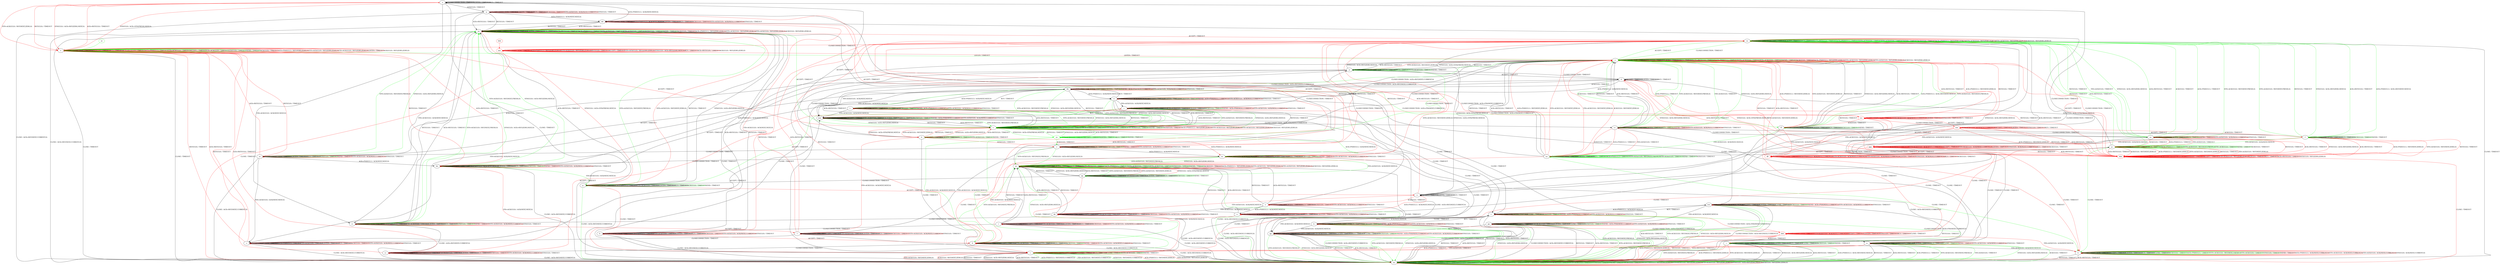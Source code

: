 digraph "" {
	graph ["Incoming time"=0.003787517547607422,
		"Outgoing time"=0.04923534393310547,
		Output="{'States': 60, 'Transitions': 867, 'Filename': '../results/tcp_preset_100/TCP_Linux_Server-TCP_Windows8_Server-1.dot'}",
		Reference="{'States': 58, 'Transitions': 685, 'Filename': '../subjects/tcp/TCP_Linux_Server.dot'}",
		Solver=yices,
		Updated="{'States': 39, 'Transitions': 495, 'Filename': '../subjects/tcp/TCP_Windows8_Server.dot'}",
		"f-measure"=0.64,
		precision=0.6915254237288135,
		recall=0.5956204379562043
	];
	a -> a	[key=0,
		label="CLOSECONNECTION / TIMEOUT"];
	a -> a	[key=1,
		label="LISTEN / TIMEOUT"];
	a -> a	[key=2,
		label="RCV / TIMEOUT"];
	a -> c	[key=0,
		label="CLOSE / TIMEOUT"];
	a -> q	[key=0,
		label="ACK(V,V,0) / TIMEOUT"];
	a -> x	[key=0,
		color=red,
		label="SYN+ACK(V,V,0) / RST(NEXT,ZERO,0)"];
	a -> x	[key=1,
		color=red,
		label="RST(V,V,0) / TIMEOUT"];
	a -> x	[key=2,
		color=red,
		label="SYN(V,V,0) / ACK+RST(ZERO,NEXT,0)"];
	a -> x	[key=3,
		color=red,
		label="ACK+RST(V,V,0) / TIMEOUT"];
	a -> dd	[key=0,
		label="ACK+PSH(V,V,1) / ACK(NEXT,NEXT,0)"];
	a -> rr	[key=0,
		label="FIN+ACK(V,V,0) / ACK(NEXT,NEXT,0)"];
	a -> tt	[key=0,
		label="ACCEPT / TIMEOUT"];
	b -> b	[key=0,
		label="CLOSECONNECTION / TIMEOUT"];
	b -> b	[key=1,
		label="ACCEPT / TIMEOUT"];
	b -> b	[key=2,
		label="LISTEN / TIMEOUT"];
	b -> b	[key=3,
		label="RCV / TIMEOUT"];
	b -> b	[key=4,
		label="CLOSE / TIMEOUT"];
	b -> b	[key=5,
		label="ACK(V,V,0) / TIMEOUT"];
	b -> b	[key=6,
		color=green,
		label="ACK+PSH(V,V,1) / TIMEOUT"];
	b -> b	[key=7,
		color=green,
		label="SYN+ACK(V,V,0) / RST(NEXT,FRESH,0)"];
	b -> b	[key=8,
		color=green,
		label="FIN+ACK(V,V,0) / TIMEOUT"];
	b -> b	[key=9,
		color=green,
		label="SYN(V,V,0) / TIMEOUT"];
	b -> b	[key=10,
		color=green,
		label="SEND / TIMEOUT"];
	b -> b	[key=11,
		color=red,
		label="ACK+PSH(V,V,1) / ACK(NEXT,CURRENT,0)"];
	b -> b	[key=12,
		color=red,
		label="SYN+ACK(V,V,0) / ACK(NEXT,CURRENT,0)"];
	b -> b	[key=13,
		color=red,
		label="FIN+ACK(V,V,0) / ACK(NEXT,CURRENT,0)"];
	b -> b	[key=14,
		color=red,
		label="SYN(V,V,0) / ACK(NEXT,CURRENT,0)"];
	b -> nn	[key=0,
		label="RST(V,V,0) / TIMEOUT"];
	b -> nn	[key=1,
		label="ACK+RST(V,V,0) / TIMEOUT"];
	c -> c	[key=0,
		label="CLOSECONNECTION / TIMEOUT"];
	c -> c	[key=1,
		label="ACCEPT / TIMEOUT"];
	c -> c	[key=2,
		label="LISTEN / TIMEOUT"];
	c -> c	[key=3,
		label="RCV / TIMEOUT"];
	c -> c	[key=4,
		label="CLOSE / TIMEOUT"];
	c -> c	[key=5,
		color=green,
		label="SYN+ACK(V,V,0) / TIMEOUT"];
	c -> c	[key=6,
		color=green,
		label="SEND / TIMEOUT"];
	c -> nn	[key=0,
		label="RST(V,V,0) / TIMEOUT"];
	c -> nn	[key=1,
		label="SYN(V,V,0) / ACK+RST(ZERO,NEXT,0)"];
	c -> nn	[key=2,
		label="ACK+RST(V,V,0) / TIMEOUT"];
	c -> nn	[key=3,
		color=green,
		label="ACK+PSH(V,V,1) / RST(NEXT,CURRENT,0)"];
	c -> nn	[key=4,
		color=green,
		label="FIN+ACK(V,V,0) / RST(NEXT,CURRENT,0)"];
	c -> nn	[key=5,
		color=green,
		label="ACK(V,V,0) / RST(NEXT,CURRENT,0)"];
	c -> nn	[key=6,
		color=red,
		label="ACK+PSH(V,V,1) / RST(NEXT,ZERO,0)"];
	c -> nn	[key=7,
		color=red,
		label="SYN+ACK(V,V,0) / RST(NEXT,ZERO,0)"];
	c -> nn	[key=8,
		color=red,
		label="FIN+ACK(V,V,0) / RST(NEXT,ZERO,0)"];
	c -> nn	[key=9,
		color=red,
		label="ACK(V,V,0) / RST(NEXT,ZERO,0)"];
	d -> c	[key=0,
		label="CLOSE / TIMEOUT"];
	d -> d	[key=0,
		label="ACCEPT / TIMEOUT"];
	d -> d	[key=1,
		label="LISTEN / TIMEOUT"];
	d -> d	[key=2,
		label="RCV / TIMEOUT"];
	d -> p	[key=0,
		label="CLOSECONNECTION / TIMEOUT"];
	d -> bb	[key=0,
		label="ACK(V,V,0) / TIMEOUT"];
	d -> ii	[key=0,
		label="ACK+PSH(V,V,1) / ACK(NEXT,NEXT,0)"];
	d -> mm	[key=0,
		label="FIN+ACK(V,V,0) / ACK(NEXT,NEXT,0)"];
	bbb	[color=red];
	d -> bbb	[key=0,
		color=red,
		label="SYN+ACK(V,V,0) / RST(NEXT,ZERO,0)"];
	d -> bbb	[key=1,
		color=red,
		label="RST(V,V,0) / TIMEOUT"];
	d -> bbb	[key=2,
		color=red,
		label="SYN(V,V,0) / ACK+RST(ZERO,NEXT,0)"];
	d -> bbb	[key=3,
		color=red,
		label="ACK+RST(V,V,0) / TIMEOUT"];
	e -> e	[key=0,
		label="ACCEPT / TIMEOUT"];
	e -> e	[key=1,
		label="LISTEN / TIMEOUT"];
	e -> e	[key=2,
		label="RCV / TIMEOUT"];
	e -> e	[key=3,
		label="ACK(V,V,0) / TIMEOUT"];
	e -> e	[key=4,
		color=red,
		label="SYN+ACK(V,V,0) / ACK(NEXT,CURRENT,0)"];
	e -> e	[key=5,
		color=red,
		label="SYN(V,V,0) / TIMEOUT"];
	e -> q	[key=0,
		label="CLOSECONNECTION / TIMEOUT"];
	e -> u	[key=0,
		label="ACK+PSH(V,V,1) / ACK(NEXT,NEXT,0)"];
	e -> ee	[key=0,
		label="RST(V,V,0) / TIMEOUT"];
	e -> ee	[key=1,
		label="ACK+RST(V,V,0) / TIMEOUT"];
	e -> kk	[key=0,
		label="FIN+ACK(V,V,0) / ACK(NEXT,NEXT,0)"];
	e -> nn	[key=0,
		label="CLOSE / ACK+RST(NEXT,CURRENT,0)"];
	f -> f	[key=0,
		label="ACCEPT / TIMEOUT"];
	f -> f	[key=1,
		label="LISTEN / TIMEOUT"];
	f -> f	[key=2,
		label="RCV / TIMEOUT"];
	f -> f	[key=3,
		label="ACK(V,V,0) / TIMEOUT"];
	f -> f	[key=4,
		color=green,
		label="SEND / TIMEOUT"];
	f -> i	[key=0,
		label="CLOSE / TIMEOUT"];
	f -> m	[key=0,
		color=green,
		label="ACK+PSH(V,V,1) / ACK+RST(NEXT,NEXT,0)"];
	f -> m	[key=1,
		color=green,
		label="SYN+ACK(V,V,0) / RST(NEXT,FRESH,0)"];
	f -> m	[key=2,
		color=green,
		label="RST(V,V,0) / TIMEOUT"];
	f -> m	[key=3,
		color=green,
		label="SYN(V,V,0) / ACK+RST(ZERO,NEXT,0)"];
	f -> m	[key=4,
		color=green,
		label="ACK+RST(V,V,0) / TIMEOUT"];
	f -> ff	[key=0,
		label="CLOSECONNECTION / TIMEOUT"];
	f -> jj	[key=0,
		color=green,
		label="FIN+ACK(V,V,0) / ACK(NEXT,NEXT,0)"];
	f -> bbb	[key=0,
		color=red,
		label="ACK+PSH(V,V,1) / RST(NEXT,ZERO,0)"];
	f -> bbb	[key=1,
		color=red,
		label="SYN+ACK(V,V,0) / RST(NEXT,ZERO,0)"];
	f -> bbb	[key=2,
		color=red,
		label="RST(V,V,0) / TIMEOUT"];
	f -> bbb	[key=3,
		color=red,
		label="SYN(V,V,0) / ACK+RST(ZERO,NEXT,0)"];
	f -> bbb	[key=4,
		color=red,
		label="ACK+RST(V,V,0) / TIMEOUT"];
	ggg	[color=red];
	f -> ggg	[key=0,
		color=red,
		label="FIN+ACK(V,V,0) / ACK(NEXT,NEXT,0)"];
	g -> c	[key=0,
		color=red,
		label="CLOSE / TIMEOUT"];
	g -> g	[key=0,
		label="CLOSECONNECTION / TIMEOUT"];
	g -> g	[key=1,
		label="ACK+PSH(V,V,1) / TIMEOUT"];
	g -> g	[key=2,
		label="FIN+ACK(V,V,0) / TIMEOUT"];
	g -> g	[key=3,
		label="LISTEN / TIMEOUT"];
	g -> g	[key=4,
		label="RCV / TIMEOUT"];
	g -> g	[key=5,
		label="ACK(V,V,0) / TIMEOUT"];
	g -> g	[key=6,
		color=green,
		label="SEND / TIMEOUT"];
	g -> j	[key=0,
		color=green,
		label="ACCEPT / TIMEOUT"];
	g -> n	[key=0,
		color=red,
		label="ACCEPT / TIMEOUT"];
	g -> aa	[key=0,
		label="RST(V,V,0) / TIMEOUT"];
	g -> aa	[key=1,
		label="SYN(V,V,0) / ACK+RST(ZERO,NEXT,0)"];
	g -> aa	[key=2,
		label="ACK+RST(V,V,0) / TIMEOUT"];
	g -> aa	[key=3,
		color=green,
		label="SYN+ACK(V,V,0) / RST(NEXT,FRESH,0)"];
	g -> aa	[key=4,
		color=red,
		label="SYN+ACK(V,V,0) / RST(NEXT,ZERO,0)"];
	g -> nn	[key=0,
		color=green,
		label="CLOSE / ACK+RST(NEXT,CURRENT,0)"];
	h -> h	[key=0,
		label="CLOSECONNECTION / TIMEOUT"];
	h -> h	[key=1,
		label="ACK+PSH(V,V,1) / TIMEOUT"];
	h -> h	[key=2,
		label="FIN+ACK(V,V,0) / TIMEOUT"];
	h -> h	[key=3,
		label="LISTEN / TIMEOUT"];
	h -> h	[key=4,
		label="RCV / TIMEOUT"];
	h -> h	[key=5,
		label="ACK(V,V,0) / TIMEOUT"];
	h -> h	[key=6,
		color=red,
		label="SYN+ACK(V,V,0) / ACK(NEXT,CURRENT,0)"];
	h -> h	[key=7,
		color=red,
		label="SYN(V,V,0) / TIMEOUT"];
	h -> aa	[key=0,
		label="RST(V,V,0) / TIMEOUT"];
	h -> aa	[key=1,
		label="ACK+RST(V,V,0) / TIMEOUT"];
	h -> ll	[key=0,
		color=red,
		label="ACCEPT / TIMEOUT"];
	h -> nn	[key=0,
		label="CLOSE / ACK+RST(NEXT,CURRENT,0)"];
	i -> b	[key=0,
		label="FIN+ACK(V,V,0) / ACK(NEXT,NEXT,0)"];
	i -> i	[key=0,
		label="CLOSECONNECTION / TIMEOUT"];
	i -> i	[key=1,
		label="ACCEPT / TIMEOUT"];
	i -> i	[key=2,
		label="LISTEN / TIMEOUT"];
	i -> i	[key=3,
		label="RCV / TIMEOUT"];
	i -> i	[key=4,
		label="CLOSE / TIMEOUT"];
	i -> i	[key=5,
		label="ACK(V,V,0) / TIMEOUT"];
	i -> i	[key=6,
		color=green,
		label="SEND / TIMEOUT"];
	i -> nn	[key=0,
		label="RST(V,V,0) / TIMEOUT"];
	i -> nn	[key=1,
		label="SYN(V,V,0) / ACK+RST(ZERO,NEXT,0)"];
	i -> nn	[key=2,
		label="ACK+RST(V,V,0) / TIMEOUT"];
	i -> nn	[key=3,
		color=green,
		label="ACK+PSH(V,V,1) / ACK+RST(NEXT,NEXT,0)"];
	i -> nn	[key=4,
		color=green,
		label="SYN+ACK(V,V,0) / RST(NEXT,FRESH,0)"];
	i -> nn	[key=5,
		color=red,
		label="ACK+PSH(V,V,1) / RST(NEXT,ZERO,0)"];
	i -> nn	[key=6,
		color=red,
		label="SYN+ACK(V,V,0) / RST(NEXT,ZERO,0)"];
	j -> j	[key=0,
		label="ACK+PSH(V,V,1) / TIMEOUT"];
	j -> j	[key=1,
		label="ACCEPT / TIMEOUT"];
	j -> j	[key=2,
		label="FIN+ACK(V,V,0) / TIMEOUT"];
	j -> j	[key=3,
		label="LISTEN / TIMEOUT"];
	j -> j	[key=4,
		label="ACK(V,V,0) / TIMEOUT"];
	j -> j	[key=5,
		color=green,
		label="SEND / ACK+PSH(NEXT,CURRENT,1)"];
	j -> j	[key=6,
		color=red,
		label="SYN+ACK(V,V,0) / ACK(NEXT,CURRENT,0)"];
	j -> j	[key=7,
		color=red,
		label="SYN(V,V,0) / TIMEOUT"];
	j -> s	[key=0,
		label="RST(V,V,0) / TIMEOUT"];
	j -> s	[key=1,
		label="ACK+RST(V,V,0) / TIMEOUT"];
	j -> s	[key=2,
		color=green,
		label="SYN+ACK(V,V,0) / RST(NEXT,FRESH,0)"];
	j -> s	[key=3,
		color=green,
		label="SYN(V,V,0) / ACK+RST(ZERO,NEXT,0)"];
	j -> y	[key=0,
		label="CLOSECONNECTION / ACK+RST(NEXT,CURRENT,0)"];
	j -> mm	[key=0,
		label="RCV / TIMEOUT"];
	j -> pp	[key=0,
		label="CLOSE / TIMEOUT"];
	k -> k	[key=0,
		label="ACCEPT / TIMEOUT"];
	k -> k	[key=1,
		label="LISTEN / TIMEOUT"];
	k -> k	[key=2,
		label="RCV / TIMEOUT"];
	k -> k	[key=3,
		label="ACK(V,V,0) / TIMEOUT"];
	k -> k	[key=4,
		color=green,
		label="SEND / ACK+PSH(NEXT,CURRENT,1)"];
	k -> k	[key=5,
		color=red,
		label="SYN+ACK(V,V,0) / ACK(NEXT,CURRENT,0)"];
	k -> k	[key=6,
		color=red,
		label="SYN(V,V,0) / TIMEOUT"];
	k -> v	[key=0,
		label="ACK+PSH(V,V,1) / ACK(NEXT,NEXT,0)"];
	k -> v	[key=1,
		label="CLOSE / TIMEOUT"];
	k -> gg	[key=0,
		label="FIN+ACK(V,V,0) / ACK(NEXT,NEXT,0)"];
	k -> nn	[key=0,
		label="RST(V,V,0) / TIMEOUT"];
	k -> nn	[key=1,
		label="ACK+RST(V,V,0) / TIMEOUT"];
	k -> nn	[key=2,
		color=green,
		label="CLOSECONNECTION / ACK+RST(NEXT,CURRENT,0)"];
	k -> nn	[key=3,
		color=green,
		label="SYN+ACK(V,V,0) / RST(NEXT,FRESH,0)"];
	k -> nn	[key=4,
		color=green,
		label="SYN(V,V,0) / ACK+RST(ZERO,NEXT,0)"];
	ddd	[color=red];
	k -> ddd	[key=0,
		color=red,
		label="CLOSECONNECTION / ACK+FIN(NEXT,CURRENT,0)"];
	l -> l	[key=0,
		label="ACK+PSH(V,V,1) / TIMEOUT"];
	l -> l	[key=1,
		label="ACCEPT / TIMEOUT"];
	l -> l	[key=2,
		label="FIN+ACK(V,V,0) / TIMEOUT"];
	l -> l	[key=3,
		label="LISTEN / TIMEOUT"];
	l -> l	[key=4,
		label="RCV / TIMEOUT"];
	l -> l	[key=5,
		label="ACK(V,V,0) / TIMEOUT"];
	l -> l	[key=6,
		color=red,
		label="SYN+ACK(V,V,0) / ACK(NEXT,CURRENT,0)"];
	l -> l	[key=7,
		color=red,
		label="SYN(V,V,0) / TIMEOUT"];
	l -> m	[key=0,
		color=red,
		label="RST(V,V,0) / TIMEOUT"];
	l -> m	[key=1,
		color=red,
		label="ACK+RST(V,V,0) / TIMEOUT"];
	l -> z	[key=0,
		label="CLOSECONNECTION / TIMEOUT"];
	l -> nn	[key=0,
		label="CLOSE / ACK+RST(NEXT,CURRENT,0)"];
	m -> m	[key=0,
		label="RST(V,V,0) / TIMEOUT"];
	m -> m	[key=1,
		label="ACCEPT / TIMEOUT"];
	m -> m	[key=2,
		label="LISTEN / TIMEOUT"];
	m -> m	[key=3,
		label="RCV / TIMEOUT"];
	m -> m	[key=4,
		label="ACK+RST(V,V,0) / TIMEOUT"];
	m -> m	[key=5,
		color=green,
		label="ACK+PSH(V,V,1) / TIMEOUT"];
	m -> m	[key=6,
		color=green,
		label="SYN+ACK(V,V,0) / TIMEOUT"];
	m -> m	[key=7,
		color=green,
		label="FIN+ACK(V,V,0) / TIMEOUT"];
	m -> m	[key=8,
		color=green,
		label="SEND / TIMEOUT"];
	m -> m	[key=9,
		color=green,
		label="ACK(V,V,0) / TIMEOUT"];
	m -> m	[key=10,
		color=red,
		label="ACK+PSH(V,V,1) / RST(ZERO,ZERO,0)"];
	m -> m	[key=11,
		color=red,
		label="SYN+ACK(V,V,0) / RST(ZERO,ZERO,0)"];
	m -> m	[key=12,
		color=red,
		label="FIN+ACK(V,V,0) / RST(ZERO,ZERO,0)"];
	m -> m	[key=13,
		color=red,
		label="ACK(V,V,0) / RST(ZERO,ZERO,0)"];
	m -> n	[key=0,
		label="SYN(V,V,0) / ACK+SYN(FRESH,NEXT,0)"];
	m -> x	[key=0,
		color=red,
		label="CLOSECONNECTION / TIMEOUT"];
	m -> y	[key=0,
		color=green,
		label="CLOSECONNECTION / TIMEOUT"];
	m -> nn	[key=0,
		label="CLOSE / TIMEOUT"];
	n -> a	[key=0,
		label="CLOSECONNECTION / TIMEOUT"];
	n -> c	[key=0,
		label="CLOSE / TIMEOUT"];
	n -> e	[key=0,
		color=red,
		label="ACK(V,V,0) / TIMEOUT"];
	n -> m	[key=0,
		label="RST(V,V,0) / TIMEOUT"];
	n -> m	[key=1,
		label="SYN(V,V,0) / ACK+RST(ZERO,NEXT,0)"];
	n -> m	[key=2,
		label="ACK+RST(V,V,0) / TIMEOUT"];
	n -> m	[key=3,
		color=red,
		label="SYN+ACK(V,V,0) / RST(NEXT,ZERO,0)"];
	n -> n	[key=0,
		label="ACCEPT / TIMEOUT"];
	n -> n	[key=1,
		label="LISTEN / TIMEOUT"];
	n -> n	[key=2,
		label="RCV / TIMEOUT"];
	n -> u	[key=0,
		color=red,
		label="ACK+PSH(V,V,1) / ACK(NEXT,NEXT,0)"];
	n -> kk	[key=0,
		color=red,
		label="FIN+ACK(V,V,0) / ACK(NEXT,NEXT,0)"];
	o -> l	[key=0,
		label="FIN+ACK(V,V,0) / ACK(NEXT,NEXT,0)"];
	o -> m	[key=0,
		color=red,
		label="RST(V,V,0) / TIMEOUT"];
	o -> m	[key=1,
		color=red,
		label="ACK+RST(V,V,0) / TIMEOUT"];
	o -> o	[key=0,
		label="ACCEPT / TIMEOUT"];
	o -> o	[key=1,
		label="LISTEN / TIMEOUT"];
	o -> o	[key=2,
		label="RCV / TIMEOUT"];
	o -> o	[key=3,
		label="ACK(V,V,0) / TIMEOUT"];
	o -> o	[key=4,
		color=green,
		label="SEND / TIMEOUT"];
	o -> o	[key=5,
		color=red,
		label="SYN+ACK(V,V,0) / ACK(NEXT,CURRENT,0)"];
	o -> o	[key=6,
		color=red,
		label="SYN(V,V,0) / TIMEOUT"];
	o -> ee	[key=0,
		color=green,
		label="SYN+ACK(V,V,0) / RST(NEXT,FRESH,0)"];
	o -> ee	[key=1,
		color=green,
		label="SYN(V,V,0) / ACK+RST(ZERO,NEXT,0)"];
	o -> nn	[key=0,
		label="CLOSE / ACK+RST(NEXT,CURRENT,0)"];
	o -> ss	[key=0,
		label="CLOSECONNECTION / TIMEOUT"];
	o -> xx	[key=0,
		label="ACK+PSH(V,V,1) / ACK(NEXT,NEXT,0)"];
	p -> c	[key=0,
		label="CLOSE / TIMEOUT"];
	p -> d	[key=0,
		label="ACCEPT / TIMEOUT"];
	p -> p	[key=0,
		label="CLOSECONNECTION / TIMEOUT"];
	p -> p	[key=1,
		label="LISTEN / TIMEOUT"];
	p -> p	[key=2,
		label="RCV / TIMEOUT"];
	p -> p	[key=3,
		color=green,
		label="SYN+ACK(V,V,0) / TIMEOUT"];
	p -> p	[key=4,
		color=green,
		label="SEND / TIMEOUT"];
	p -> y	[key=0,
		label="RST(V,V,0) / TIMEOUT"];
	p -> y	[key=1,
		label="SYN(V,V,0) / ACK+RST(ZERO,NEXT,0)"];
	p -> y	[key=2,
		label="ACK+RST(V,V,0) / TIMEOUT"];
	p -> y	[key=3,
		color=red,
		label="SYN+ACK(V,V,0) / RST(NEXT,ZERO,0)"];
	p -> z	[key=0,
		label="FIN+ACK(V,V,0) / ACK(NEXT,NEXT,0)"];
	p -> hh	[key=0,
		label="ACK+PSH(V,V,1) / ACK(NEXT,NEXT,0)"];
	p -> ss	[key=0,
		label="ACK(V,V,0) / TIMEOUT"];
	q -> o	[key=0,
		color=red,
		label="ACCEPT / TIMEOUT"];
	q -> q	[key=0,
		label="CLOSECONNECTION / TIMEOUT"];
	q -> q	[key=1,
		label="LISTEN / TIMEOUT"];
	q -> q	[key=2,
		label="RCV / TIMEOUT"];
	q -> q	[key=3,
		label="ACK(V,V,0) / TIMEOUT"];
	q -> q	[key=4,
		color=red,
		label="SYN+ACK(V,V,0) / ACK(NEXT,CURRENT,0)"];
	q -> q	[key=5,
		color=red,
		label="SYN(V,V,0) / TIMEOUT"];
	q -> aa	[key=0,
		label="RST(V,V,0) / TIMEOUT"];
	q -> aa	[key=1,
		label="ACK+RST(V,V,0) / TIMEOUT"];
	q -> dd	[key=0,
		label="ACK+PSH(V,V,1) / ACK(NEXT,NEXT,0)"];
	q -> nn	[key=0,
		label="CLOSE / ACK+RST(NEXT,CURRENT,0)"];
	q -> rr	[key=0,
		label="FIN+ACK(V,V,0) / ACK(NEXT,NEXT,0)"];
	r -> h	[key=0,
		label="CLOSECONNECTION / TIMEOUT"];
	r -> r	[key=0,
		label="ACK+PSH(V,V,1) / TIMEOUT"];
	r -> r	[key=1,
		label="ACCEPT / TIMEOUT"];
	r -> r	[key=2,
		label="FIN+ACK(V,V,0) / TIMEOUT"];
	r -> r	[key=3,
		label="LISTEN / TIMEOUT"];
	r -> r	[key=4,
		label="RCV / TIMEOUT"];
	r -> r	[key=5,
		label="ACK(V,V,0) / TIMEOUT"];
	r -> r	[key=6,
		color=red,
		label="SYN+ACK(V,V,0) / ACK(NEXT,CURRENT,0)"];
	r -> r	[key=7,
		color=red,
		label="SYN(V,V,0) / TIMEOUT"];
	r -> ee	[key=0,
		label="RST(V,V,0) / TIMEOUT"];
	r -> ee	[key=1,
		label="ACK+RST(V,V,0) / TIMEOUT"];
	r -> nn	[key=0,
		label="CLOSE / ACK+RST(NEXT,CURRENT,0)"];
	s -> s	[key=0,
		label="RST(V,V,0) / TIMEOUT"];
	s -> s	[key=1,
		label="ACCEPT / TIMEOUT"];
	s -> s	[key=2,
		label="LISTEN / TIMEOUT"];
	s -> s	[key=3,
		label="RCV / TIMEOUT"];
	s -> s	[key=4,
		label="ACK+RST(V,V,0) / TIMEOUT"];
	s -> s	[key=5,
		color=green,
		label="ACK+PSH(V,V,1) / TIMEOUT"];
	s -> s	[key=6,
		color=green,
		label="SYN+ACK(V,V,0) / TIMEOUT"];
	s -> s	[key=7,
		color=green,
		label="FIN+ACK(V,V,0) / TIMEOUT"];
	s -> s	[key=8,
		color=green,
		label="SEND / TIMEOUT"];
	s -> s	[key=9,
		color=green,
		label="ACK(V,V,0) / TIMEOUT"];
	s -> s	[key=10,
		color=red,
		label="ACK+PSH(V,V,1) / RST(ZERO,ZERO,0)"];
	s -> s	[key=11,
		color=red,
		label="SYN+ACK(V,V,0) / RST(ZERO,ZERO,0)"];
	s -> s	[key=12,
		color=red,
		label="FIN+ACK(V,V,0) / RST(ZERO,ZERO,0)"];
	s -> s	[key=13,
		color=red,
		label="ACK(V,V,0) / RST(ZERO,ZERO,0)"];
	s -> y	[key=0,
		label="CLOSECONNECTION / TIMEOUT"];
	s -> nn	[key=0,
		label="CLOSE / TIMEOUT"];
	s -> tt	[key=0,
		color=red,
		label="SYN(V,V,0) / ACK+SYN(FRESH,NEXT,0)"];
	yy	[color=green];
	s -> yy	[key=0,
		color=green,
		label="SYN(V,V,0) / ACK+SYN(FRESH,NEXT,0)"];
	t -> s	[key=0,
		label="RST(V,V,0) / TIMEOUT"];
	t -> s	[key=1,
		label="ACK+RST(V,V,0) / TIMEOUT"];
	t -> s	[key=2,
		color=green,
		label="SYN+ACK(V,V,0) / RST(NEXT,FRESH,0)"];
	t -> s	[key=3,
		color=green,
		label="SYN(V,V,0) / ACK+RST(ZERO,NEXT,0)"];
	t -> t	[key=0,
		label="ACCEPT / TIMEOUT"];
	t -> t	[key=1,
		label="LISTEN / TIMEOUT"];
	t -> t	[key=2,
		label="RCV / TIMEOUT"];
	t -> t	[key=3,
		label="ACK(V,V,0) / TIMEOUT"];
	t -> t	[key=4,
		color=green,
		label="SEND / ACK+PSH(NEXT,CURRENT,1)"];
	t -> t	[key=5,
		color=red,
		label="SYN+ACK(V,V,0) / ACK(NEXT,CURRENT,0)"];
	t -> t	[key=6,
		color=red,
		label="SYN(V,V,0) / TIMEOUT"];
	t -> v	[key=0,
		label="CLOSE / TIMEOUT"];
	t -> y	[key=0,
		color=green,
		label="CLOSECONNECTION / ACK+RST(NEXT,CURRENT,0)"];
	t -> bb	[key=0,
		label="ACK+PSH(V,V,1) / ACK(NEXT,NEXT,0)"];
	t -> mm	[key=0,
		label="FIN+ACK(V,V,0) / ACK(NEXT,NEXT,0)"];
	ccc	[color=red];
	t -> ccc	[key=0,
		color=red,
		label="CLOSECONNECTION / ACK+FIN(NEXT,CURRENT,0)"];
	u -> r	[key=0,
		color=red,
		label="FIN+ACK(V,V,0) / ACK(NEXT,NEXT,0)"];
	u -> u	[key=0,
		label="ACK+PSH(V,V,1) / ACK(NEXT,NEXT,0)"];
	u -> u	[key=1,
		label="ACCEPT / TIMEOUT"];
	u -> u	[key=2,
		label="LISTEN / TIMEOUT"];
	u -> u	[key=3,
		label="RCV / TIMEOUT"];
	u -> u	[key=4,
		label="ACK(V,V,0) / TIMEOUT"];
	u -> u	[key=5,
		color=red,
		label="SYN+ACK(V,V,0) / ACK(NEXT,CURRENT,0)"];
	u -> u	[key=6,
		color=red,
		label="SYN(V,V,0) / TIMEOUT"];
	u -> dd	[key=0,
		label="CLOSECONNECTION / TIMEOUT"];
	u -> ee	[key=0,
		label="RST(V,V,0) / TIMEOUT"];
	u -> ee	[key=1,
		label="ACK+RST(V,V,0) / TIMEOUT"];
	u -> nn	[key=0,
		label="CLOSE / ACK+RST(NEXT,CURRENT,0)"];
	v -> i	[key=0,
		color=green,
		label="CLOSECONNECTION / ACK+FIN(NEXT,CURRENT,0)"];
	v -> k	[key=0,
		label="RCV / TIMEOUT"];
	v -> v	[key=0,
		label="ACCEPT / TIMEOUT"];
	v -> v	[key=1,
		label="LISTEN / TIMEOUT"];
	v -> v	[key=2,
		label="CLOSE / TIMEOUT"];
	v -> v	[key=3,
		label="ACK(V,V,0) / TIMEOUT"];
	v -> v	[key=4,
		color=green,
		label="SEND / ACK+PSH(NEXT,CURRENT,1)"];
	v -> v	[key=5,
		color=red,
		label="SYN+ACK(V,V,0) / ACK(NEXT,CURRENT,0)"];
	v -> v	[key=6,
		color=red,
		label="SYN(V,V,0) / TIMEOUT"];
	v -> gg	[key=0,
		label="FIN+ACK(V,V,0) / ACK(NEXT,NEXT,0)"];
	v -> nn	[key=0,
		label="RST(V,V,0) / TIMEOUT"];
	v -> nn	[key=1,
		label="ACK+RST(V,V,0) / TIMEOUT"];
	v -> nn	[key=2,
		color=green,
		label="SYN+ACK(V,V,0) / RST(NEXT,FRESH,0)"];
	v -> nn	[key=3,
		color=green,
		label="SYN(V,V,0) / ACK+RST(ZERO,NEXT,0)"];
	v -> ww	[key=0,
		label="ACK+PSH(V,V,1) / ACK(NEXT,NEXT,0)"];
	v -> ddd	[key=0,
		color=red,
		label="CLOSECONNECTION / ACK+FIN(NEXT,CURRENT,0)"];
	w -> c	[key=0,
		color=red,
		label="ACK+PSH(V,V,1) / TIMEOUT"];
	w -> c	[key=1,
		color=red,
		label="FIN+ACK(V,V,0) / TIMEOUT"];
	w -> c	[key=2,
		color=red,
		label="ACK(V,V,0) / TIMEOUT"];
	w -> w	[key=0,
		label="CLOSECONNECTION / TIMEOUT"];
	w -> w	[key=1,
		label="ACCEPT / TIMEOUT"];
	w -> w	[key=2,
		label="LISTEN / TIMEOUT"];
	w -> w	[key=3,
		label="RCV / TIMEOUT"];
	w -> w	[key=4,
		label="CLOSE / TIMEOUT"];
	w -> w	[key=5,
		color=green,
		label="SEND / TIMEOUT"];
	w -> w	[key=6,
		color=red,
		label="SYN+ACK(V,V,0) / ACK(NEXT,CURRENT,0)"];
	w -> w	[key=7,
		color=red,
		label="SYN(V,V,0) / TIMEOUT"];
	w -> nn	[key=0,
		label="RST(V,V,0) / TIMEOUT"];
	w -> nn	[key=1,
		label="ACK+RST(V,V,0) / TIMEOUT"];
	w -> nn	[key=2,
		color=green,
		label="ACK+PSH(V,V,1) / TIMEOUT"];
	w -> nn	[key=3,
		color=green,
		label="SYN+ACK(V,V,0) / RST(NEXT,FRESH,0)"];
	w -> nn	[key=4,
		color=green,
		label="FIN+ACK(V,V,0) / TIMEOUT"];
	w -> nn	[key=5,
		color=green,
		label="SYN(V,V,0) / ACK+RST(ZERO,NEXT,0)"];
	w -> nn	[key=6,
		color=green,
		label="ACK(V,V,0) / TIMEOUT"];
	x -> a	[key=0,
		color=red,
		label="SYN(V,V,0) / ACK+SYN(FRESH,NEXT,0)"];
	x -> s	[key=0,
		color=red,
		label="ACCEPT / TIMEOUT"];
	x -> x	[key=0,
		label="CLOSECONNECTION / TIMEOUT"];
	x -> x	[key=1,
		label="RST(V,V,0) / TIMEOUT"];
	x -> x	[key=2,
		label="RCV / TIMEOUT"];
	x -> x	[key=3,
		label="ACK+RST(V,V,0) / TIMEOUT"];
	x -> x	[key=4,
		color=green,
		label="ACK+PSH(V,V,1) / TIMEOUT"];
	x -> x	[key=5,
		color=green,
		label="SYN+ACK(V,V,0) / TIMEOUT"];
	x -> x	[key=6,
		color=green,
		label="ACCEPT / TIMEOUT"];
	x -> x	[key=7,
		color=green,
		label="FIN+ACK(V,V,0) / TIMEOUT"];
	x -> x	[key=8,
		color=green,
		label="SYN(V,V,0) / TIMEOUT"];
	x -> x	[key=9,
		color=green,
		label="SEND / TIMEOUT"];
	x -> x	[key=10,
		color=green,
		label="ACK(V,V,0) / TIMEOUT"];
	x -> x	[key=11,
		color=red,
		label="ACK+PSH(V,V,1) / RST(ZERO,ZERO,0)"];
	x -> x	[key=12,
		color=red,
		label="SYN+ACK(V,V,0) / RST(ZERO,ZERO,0)"];
	x -> x	[key=13,
		color=red,
		label="FIN+ACK(V,V,0) / RST(ZERO,ZERO,0)"];
	x -> x	[key=14,
		color=red,
		label="LISTEN / TIMEOUT"];
	x -> x	[key=15,
		color=red,
		label="ACK(V,V,0) / RST(ZERO,ZERO,0)"];
	x -> y	[key=0,
		color=green,
		label="LISTEN / TIMEOUT"];
	x -> nn	[key=0,
		label="CLOSE / TIMEOUT"];
	y -> m	[key=0,
		color=green,
		label="ACCEPT / TIMEOUT"];
	y -> p	[key=0,
		label="SYN(V,V,0) / ACK+SYN(FRESH,NEXT,0)"];
	y -> y	[key=0,
		label="CLOSECONNECTION / TIMEOUT"];
	y -> y	[key=1,
		label="RST(V,V,0) / TIMEOUT"];
	y -> y	[key=2,
		label="LISTEN / TIMEOUT"];
	y -> y	[key=3,
		label="RCV / TIMEOUT"];
	y -> y	[key=4,
		label="ACK+RST(V,V,0) / TIMEOUT"];
	y -> y	[key=5,
		color=green,
		label="ACK+PSH(V,V,1) / TIMEOUT"];
	y -> y	[key=6,
		color=green,
		label="SYN+ACK(V,V,0) / TIMEOUT"];
	y -> y	[key=7,
		color=green,
		label="FIN+ACK(V,V,0) / TIMEOUT"];
	y -> y	[key=8,
		color=green,
		label="SEND / TIMEOUT"];
	y -> y	[key=9,
		color=green,
		label="ACK(V,V,0) / TIMEOUT"];
	y -> y	[key=10,
		color=red,
		label="ACK+PSH(V,V,1) / RST(ZERO,ZERO,0)"];
	y -> y	[key=11,
		color=red,
		label="SYN+ACK(V,V,0) / RST(ZERO,ZERO,0)"];
	y -> y	[key=12,
		color=red,
		label="FIN+ACK(V,V,0) / RST(ZERO,ZERO,0)"];
	y -> y	[key=13,
		color=red,
		label="ACK(V,V,0) / RST(ZERO,ZERO,0)"];
	y -> nn	[key=0,
		label="CLOSE / TIMEOUT"];
	y -> bbb	[key=0,
		color=red,
		label="ACCEPT / TIMEOUT"];
	z -> x	[key=0,
		color=red,
		label="RST(V,V,0) / TIMEOUT"];
	z -> x	[key=1,
		color=red,
		label="ACK+RST(V,V,0) / TIMEOUT"];
	z -> z	[key=0,
		label="CLOSECONNECTION / TIMEOUT"];
	z -> z	[key=1,
		label="ACK+PSH(V,V,1) / TIMEOUT"];
	z -> z	[key=2,
		label="FIN+ACK(V,V,0) / TIMEOUT"];
	z -> z	[key=3,
		label="LISTEN / TIMEOUT"];
	z -> z	[key=4,
		label="RCV / TIMEOUT"];
	z -> z	[key=5,
		label="ACK(V,V,0) / TIMEOUT"];
	z -> z	[key=6,
		color=red,
		label="SYN+ACK(V,V,0) / ACK(NEXT,CURRENT,0)"];
	z -> z	[key=7,
		color=red,
		label="SYN(V,V,0) / TIMEOUT"];
	z -> mm	[key=0,
		label="ACCEPT / TIMEOUT"];
	z -> nn	[key=0,
		label="CLOSE / ACK+RST(NEXT,CURRENT,0)"];
	aa -> g	[key=0,
		color=red,
		label="SYN(V,V,0) / ACK+SYN(FRESH,NEXT,0)"];
	aa -> m	[key=0,
		color=red,
		label="ACCEPT / TIMEOUT"];
	aa -> s	[key=0,
		color=green,
		label="ACCEPT / TIMEOUT"];
	aa -> aa	[key=0,
		label="CLOSECONNECTION / TIMEOUT"];
	aa -> aa	[key=1,
		label="RST(V,V,0) / TIMEOUT"];
	aa -> aa	[key=2,
		label="LISTEN / TIMEOUT"];
	aa -> aa	[key=3,
		label="RCV / TIMEOUT"];
	aa -> aa	[key=4,
		label="ACK+RST(V,V,0) / TIMEOUT"];
	aa -> aa	[key=5,
		color=green,
		label="ACK+PSH(V,V,1) / TIMEOUT"];
	aa -> aa	[key=6,
		color=green,
		label="SYN+ACK(V,V,0) / TIMEOUT"];
	aa -> aa	[key=7,
		color=green,
		label="FIN+ACK(V,V,0) / TIMEOUT"];
	aa -> aa	[key=8,
		color=green,
		label="SYN(V,V,0) / TIMEOUT"];
	aa -> aa	[key=9,
		color=green,
		label="SEND / TIMEOUT"];
	aa -> aa	[key=10,
		color=green,
		label="ACK(V,V,0) / TIMEOUT"];
	aa -> aa	[key=11,
		color=red,
		label="ACK+PSH(V,V,1) / RST(ZERO,ZERO,0)"];
	aa -> aa	[key=12,
		color=red,
		label="SYN+ACK(V,V,0) / RST(ZERO,ZERO,0)"];
	aa -> aa	[key=13,
		color=red,
		label="FIN+ACK(V,V,0) / RST(ZERO,ZERO,0)"];
	aa -> aa	[key=14,
		color=red,
		label="ACK(V,V,0) / RST(ZERO,ZERO,0)"];
	aa -> nn	[key=0,
		label="CLOSE / TIMEOUT"];
	bb -> s	[key=0,
		label="RST(V,V,0) / TIMEOUT"];
	bb -> s	[key=1,
		label="ACK+RST(V,V,0) / TIMEOUT"];
	bb -> s	[key=2,
		color=green,
		label="SYN+ACK(V,V,0) / RST(NEXT,FRESH,0)"];
	bb -> s	[key=3,
		color=green,
		label="SYN(V,V,0) / ACK+RST(ZERO,NEXT,0)"];
	bb -> t	[key=0,
		label="RCV / TIMEOUT"];
	bb -> v	[key=0,
		label="CLOSE / TIMEOUT"];
	bb -> bb	[key=0,
		label="ACCEPT / TIMEOUT"];
	bb -> bb	[key=1,
		label="LISTEN / TIMEOUT"];
	bb -> bb	[key=2,
		label="ACK(V,V,0) / TIMEOUT"];
	bb -> bb	[key=3,
		color=green,
		label="SEND / ACK+PSH(NEXT,CURRENT,1)"];
	bb -> bb	[key=4,
		color=red,
		label="SYN+ACK(V,V,0) / ACK(NEXT,CURRENT,0)"];
	bb -> bb	[key=5,
		color=red,
		label="SYN(V,V,0) / TIMEOUT"];
	bb -> ff	[key=0,
		color=green,
		label="CLOSECONNECTION / ACK+FIN(NEXT,CURRENT,0)"];
	bb -> ii	[key=0,
		label="ACK+PSH(V,V,1) / ACK(NEXT,NEXT,0)"];
	bb -> mm	[key=0,
		label="FIN+ACK(V,V,0) / ACK(NEXT,NEXT,0)"];
	bb -> ccc	[key=0,
		color=red,
		label="CLOSECONNECTION / ACK+FIN(NEXT,CURRENT,0)"];
	cc -> j	[key=0,
		color=red,
		label="ACCEPT / TIMEOUT"];
	cc -> x	[key=0,
		color=red,
		label="RST(V,V,0) / TIMEOUT"];
	cc -> x	[key=1,
		color=red,
		label="ACK+RST(V,V,0) / TIMEOUT"];
	cc -> cc	[key=0,
		label="CLOSECONNECTION / TIMEOUT"];
	cc -> cc	[key=1,
		label="ACK+PSH(V,V,1) / TIMEOUT"];
	cc -> cc	[key=2,
		label="FIN+ACK(V,V,0) / TIMEOUT"];
	cc -> cc	[key=3,
		label="LISTEN / TIMEOUT"];
	cc -> cc	[key=4,
		label="RCV / TIMEOUT"];
	cc -> cc	[key=5,
		label="ACK(V,V,0) / TIMEOUT"];
	cc -> cc	[key=6,
		color=red,
		label="SYN+ACK(V,V,0) / ACK(NEXT,CURRENT,0)"];
	cc -> cc	[key=7,
		color=red,
		label="SYN(V,V,0) / TIMEOUT"];
	cc -> nn	[key=0,
		label="CLOSE / ACK+RST(NEXT,CURRENT,0)"];
	dd -> h	[key=0,
		color=red,
		label="FIN+ACK(V,V,0) / ACK(NEXT,NEXT,0)"];
	dd -> aa	[key=0,
		label="RST(V,V,0) / TIMEOUT"];
	dd -> aa	[key=1,
		label="ACK+RST(V,V,0) / TIMEOUT"];
	dd -> dd	[key=0,
		label="CLOSECONNECTION / TIMEOUT"];
	dd -> dd	[key=1,
		label="ACK+PSH(V,V,1) / ACK(NEXT,NEXT,0)"];
	dd -> dd	[key=2,
		label="LISTEN / TIMEOUT"];
	dd -> dd	[key=3,
		label="RCV / TIMEOUT"];
	dd -> dd	[key=4,
		label="ACK(V,V,0) / TIMEOUT"];
	dd -> dd	[key=5,
		color=red,
		label="SYN+ACK(V,V,0) / ACK(NEXT,CURRENT,0)"];
	dd -> dd	[key=6,
		color=red,
		label="SYN(V,V,0) / TIMEOUT"];
	dd -> nn	[key=0,
		label="CLOSE / ACK+RST(NEXT,CURRENT,0)"];
	dd -> xx	[key=0,
		color=red,
		label="ACCEPT / TIMEOUT"];
	ee -> aa	[key=0,
		label="CLOSECONNECTION / TIMEOUT"];
	ee -> ee	[key=0,
		label="RST(V,V,0) / TIMEOUT"];
	ee -> ee	[key=1,
		label="ACCEPT / TIMEOUT"];
	ee -> ee	[key=2,
		label="LISTEN / TIMEOUT"];
	ee -> ee	[key=3,
		label="RCV / TIMEOUT"];
	ee -> ee	[key=4,
		label="ACK+RST(V,V,0) / TIMEOUT"];
	ee -> ee	[key=5,
		color=green,
		label="ACK+PSH(V,V,1) / TIMEOUT"];
	ee -> ee	[key=6,
		color=green,
		label="SYN+ACK(V,V,0) / TIMEOUT"];
	ee -> ee	[key=7,
		color=green,
		label="FIN+ACK(V,V,0) / TIMEOUT"];
	ee -> ee	[key=8,
		color=green,
		label="SYN(V,V,0) / TIMEOUT"];
	ee -> ee	[key=9,
		color=green,
		label="SEND / TIMEOUT"];
	ee -> ee	[key=10,
		color=green,
		label="ACK(V,V,0) / TIMEOUT"];
	ee -> ee	[key=11,
		color=red,
		label="ACK+PSH(V,V,1) / RST(ZERO,ZERO,0)"];
	ee -> ee	[key=12,
		color=red,
		label="SYN+ACK(V,V,0) / RST(ZERO,ZERO,0)"];
	ee -> ee	[key=13,
		color=red,
		label="FIN+ACK(V,V,0) / RST(ZERO,ZERO,0)"];
	ee -> ee	[key=14,
		color=red,
		label="ACK(V,V,0) / RST(ZERO,ZERO,0)"];
	ee -> nn	[key=0,
		label="CLOSE / TIMEOUT"];
	ee -> qq	[key=0,
		color=red,
		label="SYN(V,V,0) / ACK+SYN(FRESH,NEXT,0)"];
	ff -> f	[key=0,
		label="ACCEPT / TIMEOUT"];
	ff -> i	[key=0,
		label="CLOSE / TIMEOUT"];
	ff -> y	[key=0,
		label="RST(V,V,0) / TIMEOUT"];
	ff -> y	[key=1,
		label="SYN(V,V,0) / ACK+RST(ZERO,NEXT,0)"];
	ff -> y	[key=2,
		label="ACK+RST(V,V,0) / TIMEOUT"];
	ff -> y	[key=3,
		color=green,
		label="ACK+PSH(V,V,1) / ACK+RST(NEXT,NEXT,0)"];
	ff -> y	[key=4,
		color=green,
		label="SYN+ACK(V,V,0) / RST(NEXT,FRESH,0)"];
	ff -> y	[key=5,
		color=red,
		label="ACK+PSH(V,V,1) / RST(NEXT,ZERO,0)"];
	ff -> y	[key=6,
		color=red,
		label="SYN+ACK(V,V,0) / RST(NEXT,ZERO,0)"];
	ff -> ff	[key=0,
		label="CLOSECONNECTION / TIMEOUT"];
	ff -> ff	[key=1,
		label="LISTEN / TIMEOUT"];
	ff -> ff	[key=2,
		label="RCV / TIMEOUT"];
	ff -> ff	[key=3,
		label="ACK(V,V,0) / TIMEOUT"];
	ff -> ff	[key=4,
		color=green,
		label="SEND / TIMEOUT"];
	ff -> uu	[key=0,
		color=green,
		label="FIN+ACK(V,V,0) / ACK(NEXT,NEXT,0)"];
	fff	[color=red];
	ff -> fff	[key=0,
		color=red,
		label="FIN+ACK(V,V,0) / ACK(NEXT,NEXT,0)"];
	gg -> w	[key=0,
		label="CLOSECONNECTION / ACK+FIN(NEXT,CURRENT,0)"];
	gg -> gg	[key=0,
		label="ACK+PSH(V,V,1) / TIMEOUT"];
	gg -> gg	[key=1,
		label="ACCEPT / TIMEOUT"];
	gg -> gg	[key=2,
		label="FIN+ACK(V,V,0) / TIMEOUT"];
	gg -> gg	[key=3,
		label="LISTEN / TIMEOUT"];
	gg -> gg	[key=4,
		label="RCV / TIMEOUT"];
	gg -> gg	[key=5,
		label="CLOSE / TIMEOUT"];
	gg -> gg	[key=6,
		label="ACK(V,V,0) / TIMEOUT"];
	gg -> gg	[key=7,
		color=green,
		label="SEND / ACK+PSH(NEXT,CURRENT,1)"];
	gg -> gg	[key=8,
		color=red,
		label="SYN+ACK(V,V,0) / ACK(NEXT,CURRENT,0)"];
	gg -> gg	[key=9,
		color=red,
		label="SYN(V,V,0) / TIMEOUT"];
	gg -> nn	[key=0,
		label="RST(V,V,0) / TIMEOUT"];
	gg -> nn	[key=1,
		label="ACK+RST(V,V,0) / TIMEOUT"];
	gg -> nn	[key=2,
		color=green,
		label="SYN+ACK(V,V,0) / RST(NEXT,FRESH,0)"];
	gg -> nn	[key=3,
		color=green,
		label="SYN(V,V,0) / ACK+RST(ZERO,NEXT,0)"];
	hh -> g	[key=0,
		color=green,
		label="FIN+ACK(V,V,0) / ACK(NEXT,NEXT,0)"];
	hh -> x	[key=0,
		color=red,
		label="RST(V,V,0) / TIMEOUT"];
	hh -> x	[key=1,
		color=red,
		label="ACK+RST(V,V,0) / TIMEOUT"];
	hh -> aa	[key=0,
		color=green,
		label="SYN+ACK(V,V,0) / RST(NEXT,FRESH,0)"];
	hh -> aa	[key=1,
		color=green,
		label="SYN(V,V,0) / ACK+RST(ZERO,NEXT,0)"];
	hh -> cc	[key=0,
		color=red,
		label="FIN+ACK(V,V,0) / ACK(NEXT,NEXT,0)"];
	hh -> hh	[key=0,
		label="CLOSECONNECTION / TIMEOUT"];
	hh -> hh	[key=1,
		label="ACK+PSH(V,V,1) / ACK(NEXT,NEXT,0)"];
	hh -> hh	[key=2,
		label="LISTEN / TIMEOUT"];
	hh -> hh	[key=3,
		label="RCV / TIMEOUT"];
	hh -> hh	[key=4,
		label="ACK(V,V,0) / TIMEOUT"];
	hh -> hh	[key=5,
		color=green,
		label="SEND / TIMEOUT"];
	hh -> hh	[key=6,
		color=red,
		label="SYN+ACK(V,V,0) / ACK(NEXT,CURRENT,0)"];
	hh -> hh	[key=7,
		color=red,
		label="SYN(V,V,0) / TIMEOUT"];
	hh -> ii	[key=0,
		label="ACCEPT / TIMEOUT"];
	hh -> nn	[key=0,
		label="CLOSE / ACK+RST(NEXT,CURRENT,0)"];
	ii -> j	[key=0,
		label="FIN+ACK(V,V,0) / ACK(NEXT,NEXT,0)"];
	ii -> s	[key=0,
		label="RST(V,V,0) / TIMEOUT"];
	ii -> s	[key=1,
		label="ACK+RST(V,V,0) / TIMEOUT"];
	ii -> s	[key=2,
		color=green,
		label="SYN+ACK(V,V,0) / RST(NEXT,FRESH,0)"];
	ii -> s	[key=3,
		color=green,
		label="SYN(V,V,0) / ACK+RST(ZERO,NEXT,0)"];
	ii -> y	[key=0,
		label="CLOSECONNECTION / ACK+RST(NEXT,CURRENT,0)"];
	ii -> bb	[key=0,
		label="RCV / TIMEOUT"];
	ii -> ii	[key=0,
		label="ACK+PSH(V,V,1) / ACK(NEXT,NEXT,0)"];
	ii -> ii	[key=1,
		label="ACCEPT / TIMEOUT"];
	ii -> ii	[key=2,
		label="LISTEN / TIMEOUT"];
	ii -> ii	[key=3,
		label="ACK(V,V,0) / TIMEOUT"];
	ii -> ii	[key=4,
		color=green,
		label="SEND / ACK+PSH(NEXT,CURRENT,1)"];
	ii -> ii	[key=5,
		color=red,
		label="SYN+ACK(V,V,0) / ACK(NEXT,CURRENT,0)"];
	ii -> ii	[key=6,
		color=red,
		label="SYN(V,V,0) / TIMEOUT"];
	ii -> ww	[key=0,
		label="CLOSE / TIMEOUT"];
	jj -> b	[key=0,
		color=green,
		label="CLOSE / TIMEOUT"];
	jj -> c	[key=0,
		color=red,
		label="CLOSE / TIMEOUT"];
	jj -> d	[key=0,
		label="SYN(V,V,0) / ACK+SYN(FRESH,NEXT,0)"];
	jj -> m	[key=0,
		color=green,
		label="RST(V,V,0) / TIMEOUT"];
	jj -> m	[key=1,
		color=green,
		label="ACK+RST(V,V,0) / TIMEOUT"];
	jj -> jj	[key=0,
		label="ACCEPT / TIMEOUT"];
	jj -> jj	[key=1,
		label="LISTEN / TIMEOUT"];
	jj -> jj	[key=2,
		label="RCV / TIMEOUT"];
	jj -> jj	[key=3,
		color=green,
		label="ACK+PSH(V,V,1) / TIMEOUT"];
	jj -> jj	[key=4,
		color=green,
		label="SYN+ACK(V,V,0) / RST(NEXT,FRESH,0)"];
	jj -> jj	[key=5,
		color=green,
		label="FIN+ACK(V,V,0) / TIMEOUT"];
	jj -> jj	[key=6,
		color=green,
		label="SEND / TIMEOUT"];
	jj -> jj	[key=7,
		color=green,
		label="ACK(V,V,0) / TIMEOUT"];
	jj -> uu	[key=0,
		label="CLOSECONNECTION / TIMEOUT"];
	jj -> bbb	[key=0,
		color=red,
		label="ACK+PSH(V,V,1) / RST(NEXT,ZERO,0)"];
	jj -> bbb	[key=1,
		color=red,
		label="SYN+ACK(V,V,0) / RST(NEXT,ZERO,0)"];
	jj -> bbb	[key=2,
		color=red,
		label="RST(V,V,0) / TIMEOUT"];
	jj -> bbb	[key=3,
		color=red,
		label="FIN+ACK(V,V,0) / RST(NEXT,ZERO,0)"];
	jj -> bbb	[key=4,
		color=red,
		label="ACK+RST(V,V,0) / TIMEOUT"];
	jj -> bbb	[key=5,
		color=red,
		label="ACK(V,V,0) / RST(NEXT,ZERO,0)"];
	kk -> ee	[key=0,
		label="RST(V,V,0) / TIMEOUT"];
	kk -> ee	[key=1,
		label="ACK+RST(V,V,0) / TIMEOUT"];
	kk -> kk	[key=0,
		label="ACK+PSH(V,V,1) / TIMEOUT"];
	kk -> kk	[key=1,
		label="ACCEPT / TIMEOUT"];
	kk -> kk	[key=2,
		label="FIN+ACK(V,V,0) / TIMEOUT"];
	kk -> kk	[key=3,
		label="LISTEN / TIMEOUT"];
	kk -> kk	[key=4,
		label="RCV / TIMEOUT"];
	kk -> kk	[key=5,
		label="ACK(V,V,0) / TIMEOUT"];
	kk -> kk	[key=6,
		color=red,
		label="SYN+ACK(V,V,0) / ACK(NEXT,CURRENT,0)"];
	kk -> kk	[key=7,
		color=red,
		label="SYN(V,V,0) / TIMEOUT"];
	kk -> nn	[key=0,
		label="CLOSE / ACK+RST(NEXT,CURRENT,0)"];
	kk -> rr	[key=0,
		label="CLOSECONNECTION / TIMEOUT"];
	ll -> m	[key=0,
		color=red,
		label="RST(V,V,0) / TIMEOUT"];
	ll -> m	[key=1,
		color=red,
		label="ACK+RST(V,V,0) / TIMEOUT"];
	ll -> cc	[key=0,
		label="CLOSECONNECTION / TIMEOUT"];
	ll -> ee	[key=0,
		color=green,
		label="SYN+ACK(V,V,0) / RST(NEXT,FRESH,0)"];
	ll -> ee	[key=1,
		color=green,
		label="SYN(V,V,0) / ACK+RST(ZERO,NEXT,0)"];
	ll -> ll	[key=0,
		label="ACK+PSH(V,V,1) / TIMEOUT"];
	ll -> ll	[key=1,
		label="ACCEPT / TIMEOUT"];
	ll -> ll	[key=2,
		label="FIN+ACK(V,V,0) / TIMEOUT"];
	ll -> ll	[key=3,
		label="LISTEN / TIMEOUT"];
	ll -> ll	[key=4,
		label="RCV / TIMEOUT"];
	ll -> ll	[key=5,
		label="ACK(V,V,0) / TIMEOUT"];
	ll -> ll	[key=6,
		color=green,
		label="SEND / TIMEOUT"];
	ll -> ll	[key=7,
		color=red,
		label="SYN+ACK(V,V,0) / ACK(NEXT,CURRENT,0)"];
	ll -> ll	[key=8,
		color=red,
		label="SYN(V,V,0) / TIMEOUT"];
	ll -> nn	[key=0,
		label="CLOSE / ACK+RST(NEXT,CURRENT,0)"];
	mm -> s	[key=0,
		label="RST(V,V,0) / TIMEOUT"];
	mm -> s	[key=1,
		label="ACK+RST(V,V,0) / TIMEOUT"];
	mm -> s	[key=2,
		color=green,
		label="SYN+ACK(V,V,0) / RST(NEXT,FRESH,0)"];
	mm -> s	[key=3,
		color=green,
		label="SYN(V,V,0) / ACK+RST(ZERO,NEXT,0)"];
	mm -> gg	[key=0,
		label="CLOSE / TIMEOUT"];
	mm -> mm	[key=0,
		label="ACK+PSH(V,V,1) / TIMEOUT"];
	mm -> mm	[key=1,
		label="ACCEPT / TIMEOUT"];
	mm -> mm	[key=2,
		label="FIN+ACK(V,V,0) / TIMEOUT"];
	mm -> mm	[key=3,
		label="LISTEN / TIMEOUT"];
	mm -> mm	[key=4,
		label="RCV / TIMEOUT"];
	mm -> mm	[key=5,
		label="ACK(V,V,0) / TIMEOUT"];
	mm -> mm	[key=6,
		color=green,
		label="SEND / ACK+PSH(NEXT,CURRENT,1)"];
	mm -> mm	[key=7,
		color=red,
		label="SYN+ACK(V,V,0) / ACK(NEXT,CURRENT,0)"];
	mm -> mm	[key=8,
		color=red,
		label="SYN(V,V,0) / TIMEOUT"];
	mm -> vv	[key=0,
		label="CLOSECONNECTION / ACK+FIN(NEXT,CURRENT,0)"];
	nn -> nn	[key=0,
		label="CLOSECONNECTION / TIMEOUT"];
	nn -> nn	[key=1,
		label="RST(V,V,0) / TIMEOUT"];
	nn -> nn	[key=2,
		label="ACCEPT / TIMEOUT"];
	nn -> nn	[key=3,
		label="LISTEN / TIMEOUT"];
	nn -> nn	[key=4,
		label="RCV / TIMEOUT"];
	nn -> nn	[key=5,
		label="ACK+RST(V,V,0) / TIMEOUT"];
	nn -> nn	[key=6,
		label="CLOSE / TIMEOUT"];
	nn -> nn	[key=7,
		color=green,
		label="ACK+PSH(V,V,1) / TIMEOUT"];
	nn -> nn	[key=8,
		color=green,
		label="SYN+ACK(V,V,0) / TIMEOUT"];
	nn -> nn	[key=9,
		color=green,
		label="FIN+ACK(V,V,0) / TIMEOUT"];
	nn -> nn	[key=10,
		color=green,
		label="SYN(V,V,0) / TIMEOUT"];
	nn -> nn	[key=11,
		color=green,
		label="SEND / TIMEOUT"];
	nn -> nn	[key=12,
		color=green,
		label="ACK(V,V,0) / TIMEOUT"];
	nn -> nn	[key=13,
		color=red,
		label="ACK+PSH(V,V,1) / RST(ZERO,ZERO,0)"];
	nn -> nn	[key=14,
		color=red,
		label="SYN+ACK(V,V,0) / RST(ZERO,ZERO,0)"];
	nn -> nn	[key=15,
		color=red,
		label="FIN+ACK(V,V,0) / RST(ZERO,ZERO,0)"];
	nn -> nn	[key=16,
		color=red,
		label="SYN(V,V,0) / ACK+RST(ZERO,NEXT,0)"];
	nn -> nn	[key=17,
		color=red,
		label="ACK(V,V,0) / RST(ZERO,ZERO,0)"];
	oo -> m	[key=0,
		color=green,
		label="ACK+PSH(V,V,1) / TIMEOUT"];
	oo -> m	[key=1,
		color=green,
		label="SYN+ACK(V,V,0) / RST(NEXT,FRESH,0)"];
	oo -> m	[key=2,
		color=green,
		label="RST(V,V,0) / TIMEOUT"];
	oo -> m	[key=3,
		color=green,
		label="FIN+ACK(V,V,0) / TIMEOUT"];
	oo -> m	[key=4,
		color=green,
		label="SYN(V,V,0) / ACK+RST(ZERO,NEXT,0)"];
	oo -> m	[key=5,
		color=green,
		label="ACK+RST(V,V,0) / TIMEOUT"];
	oo -> m	[key=6,
		color=green,
		label="ACK(V,V,0) / TIMEOUT"];
	oo -> w	[key=0,
		label="CLOSE / TIMEOUT"];
	oo -> jj	[key=0,
		color=red,
		label="ACK+PSH(V,V,1) / TIMEOUT"];
	oo -> jj	[key=1,
		color=red,
		label="FIN+ACK(V,V,0) / TIMEOUT"];
	oo -> jj	[key=2,
		color=red,
		label="ACK(V,V,0) / TIMEOUT"];
	oo -> oo	[key=0,
		label="ACCEPT / TIMEOUT"];
	oo -> oo	[key=1,
		label="LISTEN / TIMEOUT"];
	oo -> oo	[key=2,
		label="RCV / TIMEOUT"];
	oo -> oo	[key=3,
		color=green,
		label="SEND / TIMEOUT"];
	oo -> oo	[key=4,
		color=red,
		label="SYN+ACK(V,V,0) / ACK(NEXT,CURRENT,0)"];
	oo -> oo	[key=5,
		color=red,
		label="SYN(V,V,0) / TIMEOUT"];
	oo -> vv	[key=0,
		label="CLOSECONNECTION / TIMEOUT"];
	oo -> bbb	[key=0,
		color=red,
		label="RST(V,V,0) / TIMEOUT"];
	oo -> bbb	[key=1,
		color=red,
		label="ACK+RST(V,V,0) / TIMEOUT"];
	pp -> gg	[key=0,
		label="RCV / TIMEOUT"];
	pp -> nn	[key=0,
		label="CLOSECONNECTION / ACK+RST(NEXT,CURRENT,0)"];
	pp -> nn	[key=1,
		label="RST(V,V,0) / TIMEOUT"];
	pp -> nn	[key=2,
		label="ACK+RST(V,V,0) / TIMEOUT"];
	pp -> nn	[key=3,
		color=green,
		label="SYN+ACK(V,V,0) / RST(NEXT,FRESH,0)"];
	pp -> nn	[key=4,
		color=green,
		label="SYN(V,V,0) / ACK+RST(ZERO,NEXT,0)"];
	pp -> pp	[key=0,
		label="ACK+PSH(V,V,1) / TIMEOUT"];
	pp -> pp	[key=1,
		label="ACCEPT / TIMEOUT"];
	pp -> pp	[key=2,
		label="FIN+ACK(V,V,0) / TIMEOUT"];
	pp -> pp	[key=3,
		label="LISTEN / TIMEOUT"];
	pp -> pp	[key=4,
		label="CLOSE / TIMEOUT"];
	pp -> pp	[key=5,
		label="ACK(V,V,0) / TIMEOUT"];
	pp -> pp	[key=6,
		color=green,
		label="SEND / ACK+PSH(NEXT,CURRENT,1)"];
	pp -> pp	[key=7,
		color=red,
		label="SYN+ACK(V,V,0) / ACK(NEXT,CURRENT,0)"];
	pp -> pp	[key=8,
		color=red,
		label="SYN(V,V,0) / TIMEOUT"];
	qq -> c	[key=0,
		color=red,
		label="CLOSE / TIMEOUT"];
	qq -> g	[key=0,
		label="CLOSECONNECTION / TIMEOUT"];
	qq -> ee	[key=0,
		label="RST(V,V,0) / TIMEOUT"];
	qq -> ee	[key=1,
		label="SYN(V,V,0) / ACK+RST(ZERO,NEXT,0)"];
	qq -> ee	[key=2,
		label="ACK+RST(V,V,0) / TIMEOUT"];
	qq -> ee	[key=3,
		color=green,
		label="SYN+ACK(V,V,0) / RST(NEXT,FRESH,0)"];
	qq -> ee	[key=4,
		color=red,
		label="SYN+ACK(V,V,0) / RST(NEXT,ZERO,0)"];
	qq -> nn	[key=0,
		color=green,
		label="CLOSE / ACK+RST(NEXT,CURRENT,0)"];
	qq -> qq	[key=0,
		label="ACK+PSH(V,V,1) / TIMEOUT"];
	qq -> qq	[key=1,
		label="ACCEPT / TIMEOUT"];
	qq -> qq	[key=2,
		label="FIN+ACK(V,V,0) / TIMEOUT"];
	qq -> qq	[key=3,
		label="LISTEN / TIMEOUT"];
	qq -> qq	[key=4,
		label="RCV / TIMEOUT"];
	qq -> qq	[key=5,
		label="ACK(V,V,0) / TIMEOUT"];
	qq -> qq	[key=6,
		color=green,
		label="SEND / TIMEOUT"];
	rr -> l	[key=0,
		color=red,
		label="ACCEPT / TIMEOUT"];
	rr -> aa	[key=0,
		label="RST(V,V,0) / TIMEOUT"];
	rr -> aa	[key=1,
		label="ACK+RST(V,V,0) / TIMEOUT"];
	rr -> aa	[key=2,
		color=green,
		label="SYN+ACK(V,V,0) / RST(NEXT,FRESH,0)"];
	rr -> aa	[key=3,
		color=green,
		label="SYN(V,V,0) / ACK+RST(ZERO,NEXT,0)"];
	rr -> nn	[key=0,
		label="CLOSE / ACK+RST(NEXT,CURRENT,0)"];
	rr -> rr	[key=0,
		label="CLOSECONNECTION / TIMEOUT"];
	rr -> rr	[key=1,
		label="ACK+PSH(V,V,1) / TIMEOUT"];
	rr -> rr	[key=2,
		label="FIN+ACK(V,V,0) / TIMEOUT"];
	rr -> rr	[key=3,
		label="LISTEN / TIMEOUT"];
	rr -> rr	[key=4,
		label="RCV / TIMEOUT"];
	rr -> rr	[key=5,
		label="ACK(V,V,0) / TIMEOUT"];
	rr -> rr	[key=6,
		color=green,
		label="SEND / TIMEOUT"];
	rr -> rr	[key=7,
		color=red,
		label="SYN+ACK(V,V,0) / ACK(NEXT,CURRENT,0)"];
	rr -> rr	[key=8,
		color=red,
		label="SYN(V,V,0) / TIMEOUT"];
	ss -> x	[key=0,
		color=red,
		label="RST(V,V,0) / TIMEOUT"];
	ss -> x	[key=1,
		color=red,
		label="ACK+RST(V,V,0) / TIMEOUT"];
	ss -> z	[key=0,
		label="FIN+ACK(V,V,0) / ACK(NEXT,NEXT,0)"];
	ss -> aa	[key=0,
		color=green,
		label="SYN+ACK(V,V,0) / RST(NEXT,FRESH,0)"];
	ss -> aa	[key=1,
		color=green,
		label="SYN(V,V,0) / ACK+RST(ZERO,NEXT,0)"];
	ss -> bb	[key=0,
		label="ACCEPT / TIMEOUT"];
	ss -> hh	[key=0,
		label="ACK+PSH(V,V,1) / ACK(NEXT,NEXT,0)"];
	ss -> nn	[key=0,
		label="CLOSE / ACK+RST(NEXT,CURRENT,0)"];
	ss -> ss	[key=0,
		label="CLOSECONNECTION / TIMEOUT"];
	ss -> ss	[key=1,
		label="LISTEN / TIMEOUT"];
	ss -> ss	[key=2,
		label="RCV / TIMEOUT"];
	ss -> ss	[key=3,
		label="ACK(V,V,0) / TIMEOUT"];
	ss -> ss	[key=4,
		color=green,
		label="SEND / TIMEOUT"];
	ss -> ss	[key=5,
		color=red,
		label="SYN+ACK(V,V,0) / ACK(NEXT,CURRENT,0)"];
	ss -> ss	[key=6,
		color=red,
		label="SYN(V,V,0) / TIMEOUT"];
	tt -> c	[key=0,
		label="CLOSE / TIMEOUT"];
	tt -> l	[key=0,
		color=red,
		label="FIN+ACK(V,V,0) / ACK(NEXT,NEXT,0)"];
	tt -> o	[key=0,
		color=red,
		label="ACK(V,V,0) / TIMEOUT"];
	tt -> p	[key=0,
		label="CLOSECONNECTION / TIMEOUT"];
	tt -> s	[key=0,
		color=red,
		label="SYN+ACK(V,V,0) / RST(NEXT,ZERO,0)"];
	tt -> s	[key=1,
		color=red,
		label="RST(V,V,0) / TIMEOUT"];
	tt -> s	[key=2,
		color=red,
		label="SYN(V,V,0) / ACK+RST(ZERO,NEXT,0)"];
	tt -> s	[key=3,
		color=red,
		label="ACK+RST(V,V,0) / TIMEOUT"];
	tt -> tt	[key=0,
		label="ACCEPT / TIMEOUT"];
	tt -> tt	[key=1,
		label="LISTEN / TIMEOUT"];
	tt -> tt	[key=2,
		label="RCV / TIMEOUT"];
	tt -> tt	[key=3,
		color=green,
		label="SYN+ACK(V,V,0) / TIMEOUT"];
	tt -> tt	[key=4,
		color=green,
		label="SEND / TIMEOUT"];
	tt -> xx	[key=0,
		color=red,
		label="ACK+PSH(V,V,1) / ACK(NEXT,NEXT,0)"];
	uu -> b	[key=0,
		color=green,
		label="CLOSE / TIMEOUT"];
	uu -> c	[key=0,
		color=red,
		label="CLOSE / TIMEOUT"];
	uu -> p	[key=0,
		label="SYN(V,V,0) / ACK+SYN(FRESH,NEXT,0)"];
	uu -> y	[key=0,
		label="RST(V,V,0) / TIMEOUT"];
	uu -> y	[key=1,
		label="ACK+RST(V,V,0) / TIMEOUT"];
	uu -> y	[key=2,
		color=red,
		label="ACK+PSH(V,V,1) / RST(NEXT,ZERO,0)"];
	uu -> y	[key=3,
		color=red,
		label="SYN+ACK(V,V,0) / RST(NEXT,ZERO,0)"];
	uu -> y	[key=4,
		color=red,
		label="FIN+ACK(V,V,0) / RST(NEXT,ZERO,0)"];
	uu -> y	[key=5,
		color=red,
		label="ACK(V,V,0) / RST(NEXT,ZERO,0)"];
	uu -> jj	[key=0,
		label="ACCEPT / TIMEOUT"];
	uu -> uu	[key=0,
		label="CLOSECONNECTION / TIMEOUT"];
	uu -> uu	[key=1,
		label="LISTEN / TIMEOUT"];
	uu -> uu	[key=2,
		label="RCV / TIMEOUT"];
	uu -> uu	[key=3,
		color=green,
		label="ACK+PSH(V,V,1) / TIMEOUT"];
	uu -> uu	[key=4,
		color=green,
		label="SYN+ACK(V,V,0) / RST(NEXT,FRESH,0)"];
	uu -> uu	[key=5,
		color=green,
		label="FIN+ACK(V,V,0) / TIMEOUT"];
	uu -> uu	[key=6,
		color=green,
		label="SEND / TIMEOUT"];
	uu -> uu	[key=7,
		color=green,
		label="ACK(V,V,0) / TIMEOUT"];
	vv -> w	[key=0,
		label="CLOSE / TIMEOUT"];
	vv -> y	[key=0,
		label="RST(V,V,0) / TIMEOUT"];
	vv -> y	[key=1,
		label="ACK+RST(V,V,0) / TIMEOUT"];
	vv -> y	[key=2,
		color=green,
		label="ACK+PSH(V,V,1) / TIMEOUT"];
	vv -> y	[key=3,
		color=green,
		label="SYN+ACK(V,V,0) / RST(NEXT,FRESH,0)"];
	vv -> y	[key=4,
		color=green,
		label="FIN+ACK(V,V,0) / TIMEOUT"];
	vv -> y	[key=5,
		color=green,
		label="SYN(V,V,0) / ACK+RST(ZERO,NEXT,0)"];
	vv -> y	[key=6,
		color=green,
		label="ACK(V,V,0) / TIMEOUT"];
	vv -> oo	[key=0,
		label="ACCEPT / TIMEOUT"];
	vv -> uu	[key=0,
		color=red,
		label="ACK+PSH(V,V,1) / TIMEOUT"];
	vv -> uu	[key=1,
		color=red,
		label="FIN+ACK(V,V,0) / TIMEOUT"];
	vv -> uu	[key=2,
		color=red,
		label="ACK(V,V,0) / TIMEOUT"];
	vv -> vv	[key=0,
		label="CLOSECONNECTION / TIMEOUT"];
	vv -> vv	[key=1,
		label="LISTEN / TIMEOUT"];
	vv -> vv	[key=2,
		label="RCV / TIMEOUT"];
	vv -> vv	[key=3,
		color=green,
		label="SEND / TIMEOUT"];
	vv -> vv	[key=4,
		color=red,
		label="SYN+ACK(V,V,0) / ACK(NEXT,CURRENT,0)"];
	vv -> vv	[key=5,
		color=red,
		label="SYN(V,V,0) / TIMEOUT"];
	ww -> v	[key=0,
		label="RCV / TIMEOUT"];
	ww -> nn	[key=0,
		label="CLOSECONNECTION / ACK+RST(NEXT,CURRENT,0)"];
	ww -> nn	[key=1,
		label="RST(V,V,0) / TIMEOUT"];
	ww -> nn	[key=2,
		label="ACK+RST(V,V,0) / TIMEOUT"];
	ww -> nn	[key=3,
		color=green,
		label="SYN+ACK(V,V,0) / RST(NEXT,FRESH,0)"];
	ww -> nn	[key=4,
		color=green,
		label="SYN(V,V,0) / ACK+RST(ZERO,NEXT,0)"];
	ww -> pp	[key=0,
		label="FIN+ACK(V,V,0) / ACK(NEXT,NEXT,0)"];
	ww -> ww	[key=0,
		label="ACK+PSH(V,V,1) / ACK(NEXT,NEXT,0)"];
	ww -> ww	[key=1,
		label="ACCEPT / TIMEOUT"];
	ww -> ww	[key=2,
		label="LISTEN / TIMEOUT"];
	ww -> ww	[key=3,
		label="CLOSE / TIMEOUT"];
	ww -> ww	[key=4,
		label="ACK(V,V,0) / TIMEOUT"];
	ww -> ww	[key=5,
		color=green,
		label="SEND / ACK+PSH(NEXT,CURRENT,1)"];
	ww -> ww	[key=6,
		color=red,
		label="SYN+ACK(V,V,0) / ACK(NEXT,CURRENT,0)"];
	ww -> ww	[key=7,
		color=red,
		label="SYN(V,V,0) / TIMEOUT"];
	xx -> m	[key=0,
		color=red,
		label="RST(V,V,0) / TIMEOUT"];
	xx -> m	[key=1,
		color=red,
		label="ACK+RST(V,V,0) / TIMEOUT"];
	xx -> ee	[key=0,
		color=green,
		label="SYN+ACK(V,V,0) / RST(NEXT,FRESH,0)"];
	xx -> ee	[key=1,
		color=green,
		label="SYN(V,V,0) / ACK+RST(ZERO,NEXT,0)"];
	xx -> hh	[key=0,
		label="CLOSECONNECTION / TIMEOUT"];
	xx -> ll	[key=0,
		color=red,
		label="FIN+ACK(V,V,0) / ACK(NEXT,NEXT,0)"];
	xx -> nn	[key=0,
		label="CLOSE / ACK+RST(NEXT,CURRENT,0)"];
	xx -> qq	[key=0,
		color=green,
		label="FIN+ACK(V,V,0) / ACK(NEXT,NEXT,0)"];
	xx -> xx	[key=0,
		label="ACK+PSH(V,V,1) / ACK(NEXT,NEXT,0)"];
	xx -> xx	[key=1,
		label="ACCEPT / TIMEOUT"];
	xx -> xx	[key=2,
		label="LISTEN / TIMEOUT"];
	xx -> xx	[key=3,
		label="RCV / TIMEOUT"];
	xx -> xx	[key=4,
		label="ACK(V,V,0) / TIMEOUT"];
	xx -> xx	[key=5,
		color=green,
		label="SEND / TIMEOUT"];
	xx -> xx	[key=6,
		color=red,
		label="SYN+ACK(V,V,0) / ACK(NEXT,CURRENT,0)"];
	xx -> xx	[key=7,
		color=red,
		label="SYN(V,V,0) / TIMEOUT"];
	yy -> c	[key=0,
		color=green,
		label="CLOSE / TIMEOUT"];
	yy -> o	[key=0,
		color=green,
		label="ACK(V,V,0) / TIMEOUT"];
	yy -> p	[key=0,
		color=green,
		label="CLOSECONNECTION / TIMEOUT"];
	yy -> s	[key=0,
		color=green,
		label="RST(V,V,0) / TIMEOUT"];
	yy -> s	[key=1,
		color=green,
		label="SYN(V,V,0) / ACK+RST(ZERO,NEXT,0)"];
	yy -> s	[key=2,
		color=green,
		label="ACK+RST(V,V,0) / TIMEOUT"];
	yy -> ll	[key=0,
		color=green,
		label="FIN+ACK(V,V,0) / ACK(NEXT,NEXT,0)"];
	yy -> xx	[key=0,
		color=green,
		label="ACK+PSH(V,V,1) / ACK(NEXT,NEXT,0)"];
	yy -> yy	[key=0,
		color=green,
		label="SYN+ACK(V,V,0) / TIMEOUT"];
	yy -> yy	[key=1,
		color=green,
		label="ACCEPT / TIMEOUT"];
	yy -> yy	[key=2,
		color=green,
		label="LISTEN / TIMEOUT"];
	yy -> yy	[key=3,
		color=green,
		label="RCV / TIMEOUT"];
	yy -> yy	[key=4,
		color=green,
		label="SEND / TIMEOUT"];
	zz	[color=green];
	zz -> x	[key=0,
		color=green];
	aaa	[color=red];
	aaa -> y	[key=0,
		color=red,
		label="LISTEN / TIMEOUT"];
	aaa -> nn	[key=0,
		color=red,
		label="CLOSE / TIMEOUT"];
	aaa -> aaa	[key=0,
		color=red,
		label="CLOSECONNECTION / TIMEOUT"];
	aaa -> aaa	[key=1,
		color=red,
		label="ACK+PSH(V,V,1) / RST(ZERO,ZERO,0)"];
	aaa -> aaa	[key=2,
		color=red,
		label="SYN+ACK(V,V,0) / RST(ZERO,ZERO,0)"];
	aaa -> aaa	[key=3,
		color=red,
		label="RST(V,V,0) / TIMEOUT"];
	aaa -> aaa	[key=4,
		color=red,
		label="ACCEPT / TIMEOUT"];
	aaa -> aaa	[key=5,
		color=red,
		label="FIN+ACK(V,V,0) / RST(ZERO,ZERO,0)"];
	aaa -> aaa	[key=6,
		color=red,
		label="SYN(V,V,0) / ACK+RST(ZERO,NEXT,0)"];
	aaa -> aaa	[key=7,
		color=red,
		label="RCV / TIMEOUT"];
	aaa -> aaa	[key=8,
		color=red,
		label="ACK+RST(V,V,0) / TIMEOUT"];
	aaa -> aaa	[key=9,
		color=red,
		label="ACK(V,V,0) / RST(ZERO,ZERO,0)"];
	bbb -> d	[key=0,
		color=red,
		label="SYN(V,V,0) / ACK+SYN(FRESH,NEXT,0)"];
	bbb -> y	[key=0,
		color=red,
		label="CLOSECONNECTION / TIMEOUT"];
	bbb -> nn	[key=0,
		color=red,
		label="CLOSE / TIMEOUT"];
	bbb -> bbb	[key=0,
		color=red,
		label="ACK+PSH(V,V,1) / RST(ZERO,ZERO,0)"];
	bbb -> bbb	[key=1,
		color=red,
		label="SYN+ACK(V,V,0) / RST(ZERO,ZERO,0)"];
	bbb -> bbb	[key=2,
		color=red,
		label="RST(V,V,0) / TIMEOUT"];
	bbb -> bbb	[key=3,
		color=red,
		label="ACCEPT / TIMEOUT"];
	bbb -> bbb	[key=4,
		color=red,
		label="FIN+ACK(V,V,0) / RST(ZERO,ZERO,0)"];
	bbb -> bbb	[key=5,
		color=red,
		label="LISTEN / TIMEOUT"];
	bbb -> bbb	[key=6,
		color=red,
		label="RCV / TIMEOUT"];
	bbb -> bbb	[key=7,
		color=red,
		label="ACK+RST(V,V,0) / TIMEOUT"];
	bbb -> bbb	[key=8,
		color=red,
		label="ACK(V,V,0) / RST(ZERO,ZERO,0)"];
	ccc -> y	[key=0,
		color=red,
		label="ACK+PSH(V,V,1) / RST(NEXT,ZERO,0)"];
	ccc -> y	[key=1,
		color=red,
		label="RST(V,V,0) / TIMEOUT"];
	ccc -> y	[key=2,
		color=red,
		label="ACK+RST(V,V,0) / TIMEOUT"];
	ccc -> ff	[key=0,
		color=red,
		label="ACK(V,V,0) / TIMEOUT"];
	ccc -> ccc	[key=0,
		color=red,
		label="CLOSECONNECTION / TIMEOUT"];
	ccc -> ccc	[key=1,
		color=red,
		label="SYN+ACK(V,V,0) / ACK(NEXT,CURRENT,0)"];
	ccc -> ccc	[key=2,
		color=red,
		label="LISTEN / TIMEOUT"];
	ccc -> ccc	[key=3,
		color=red,
		label="SYN(V,V,0) / TIMEOUT"];
	ccc -> ccc	[key=4,
		color=red,
		label="RCV / TIMEOUT"];
	ccc -> ddd	[key=0,
		color=red,
		label="CLOSE / TIMEOUT"];
	eee	[color=red];
	ccc -> eee	[key=0,
		color=red,
		label="ACCEPT / TIMEOUT"];
	ccc -> fff	[key=0,
		color=red,
		label="FIN+ACK(V,V,0) / ACK(NEXT,NEXT,0)"];
	ddd -> b	[key=0,
		color=red,
		label="FIN+ACK(V,V,0) / ACK(NEXT,NEXT,0)"];
	ddd -> i	[key=0,
		color=red,
		label="ACK(V,V,0) / TIMEOUT"];
	ddd -> nn	[key=0,
		color=red,
		label="ACK+PSH(V,V,1) / RST(NEXT,ZERO,0)"];
	ddd -> nn	[key=1,
		color=red,
		label="RST(V,V,0) / TIMEOUT"];
	ddd -> nn	[key=2,
		color=red,
		label="ACK+RST(V,V,0) / TIMEOUT"];
	ddd -> ddd	[key=0,
		color=red,
		label="CLOSECONNECTION / TIMEOUT"];
	ddd -> ddd	[key=1,
		color=red,
		label="SYN+ACK(V,V,0) / ACK(NEXT,CURRENT,0)"];
	ddd -> ddd	[key=2,
		color=red,
		label="ACCEPT / TIMEOUT"];
	ddd -> ddd	[key=3,
		color=red,
		label="LISTEN / TIMEOUT"];
	ddd -> ddd	[key=4,
		color=red,
		label="SYN(V,V,0) / TIMEOUT"];
	ddd -> ddd	[key=5,
		color=red,
		label="RCV / TIMEOUT"];
	ddd -> ddd	[key=6,
		color=red,
		label="CLOSE / TIMEOUT"];
	eee -> f	[key=0,
		color=red,
		label="ACK(V,V,0) / TIMEOUT"];
	eee -> bbb	[key=0,
		color=red,
		label="ACK+PSH(V,V,1) / RST(NEXT,ZERO,0)"];
	eee -> bbb	[key=1,
		color=red,
		label="RST(V,V,0) / TIMEOUT"];
	eee -> bbb	[key=2,
		color=red,
		label="ACK+RST(V,V,0) / TIMEOUT"];
	eee -> ccc	[key=0,
		color=red,
		label="CLOSECONNECTION / TIMEOUT"];
	eee -> ddd	[key=0,
		color=red,
		label="CLOSE / TIMEOUT"];
	eee -> eee	[key=0,
		color=red,
		label="SYN+ACK(V,V,0) / ACK(NEXT,CURRENT,0)"];
	eee -> eee	[key=1,
		color=red,
		label="ACCEPT / TIMEOUT"];
	eee -> eee	[key=2,
		color=red,
		label="LISTEN / TIMEOUT"];
	eee -> eee	[key=3,
		color=red,
		label="SYN(V,V,0) / TIMEOUT"];
	eee -> eee	[key=4,
		color=red,
		label="RCV / TIMEOUT"];
	eee -> ggg	[key=0,
		color=red,
		label="FIN+ACK(V,V,0) / ACK(NEXT,NEXT,0)"];
	fff -> b	[key=0,
		color=red,
		label="CLOSE / TIMEOUT"];
	fff -> y	[key=0,
		color=red,
		label="RST(V,V,0) / TIMEOUT"];
	fff -> y	[key=1,
		color=red,
		label="ACK+RST(V,V,0) / TIMEOUT"];
	fff -> fff	[key=0,
		color=red,
		label="CLOSECONNECTION / TIMEOUT"];
	fff -> fff	[key=1,
		color=red,
		label="ACK+PSH(V,V,1) / ACK(NEXT,CURRENT,0)"];
	fff -> fff	[key=2,
		color=red,
		label="SYN+ACK(V,V,0) / ACK(NEXT,CURRENT,0)"];
	fff -> fff	[key=3,
		color=red,
		label="FIN+ACK(V,V,0) / ACK(NEXT,CURRENT,0)"];
	fff -> fff	[key=4,
		color=red,
		label="LISTEN / TIMEOUT"];
	fff -> fff	[key=5,
		color=red,
		label="SYN(V,V,0) / ACK(NEXT,CURRENT,0)"];
	fff -> fff	[key=6,
		color=red,
		label="RCV / TIMEOUT"];
	fff -> fff	[key=7,
		color=red,
		label="ACK(V,V,0) / TIMEOUT"];
	fff -> ggg	[key=0,
		color=red,
		label="ACCEPT / TIMEOUT"];
	ggg -> b	[key=0,
		color=red,
		label="CLOSE / TIMEOUT"];
	ggg -> bbb	[key=0,
		color=red,
		label="RST(V,V,0) / TIMEOUT"];
	ggg -> bbb	[key=1,
		color=red,
		label="ACK+RST(V,V,0) / TIMEOUT"];
	ggg -> fff	[key=0,
		color=red,
		label="CLOSECONNECTION / TIMEOUT"];
	ggg -> ggg	[key=0,
		color=red,
		label="ACK+PSH(V,V,1) / ACK(NEXT,CURRENT,0)"];
	ggg -> ggg	[key=1,
		color=red,
		label="SYN+ACK(V,V,0) / ACK(NEXT,CURRENT,0)"];
	ggg -> ggg	[key=2,
		color=red,
		label="ACCEPT / TIMEOUT"];
	ggg -> ggg	[key=3,
		color=red,
		label="FIN+ACK(V,V,0) / ACK(NEXT,CURRENT,0)"];
	ggg -> ggg	[key=4,
		color=red,
		label="LISTEN / TIMEOUT"];
	ggg -> ggg	[key=5,
		color=red,
		label="SYN(V,V,0) / ACK(NEXT,CURRENT,0)"];
	ggg -> ggg	[key=6,
		color=red,
		label="RCV / TIMEOUT"];
	ggg -> ggg	[key=7,
		color=red,
		label="ACK(V,V,0) / TIMEOUT"];
	hhh	[color=red];
	hhh -> aaa	[key=0,
		color=red];
}
